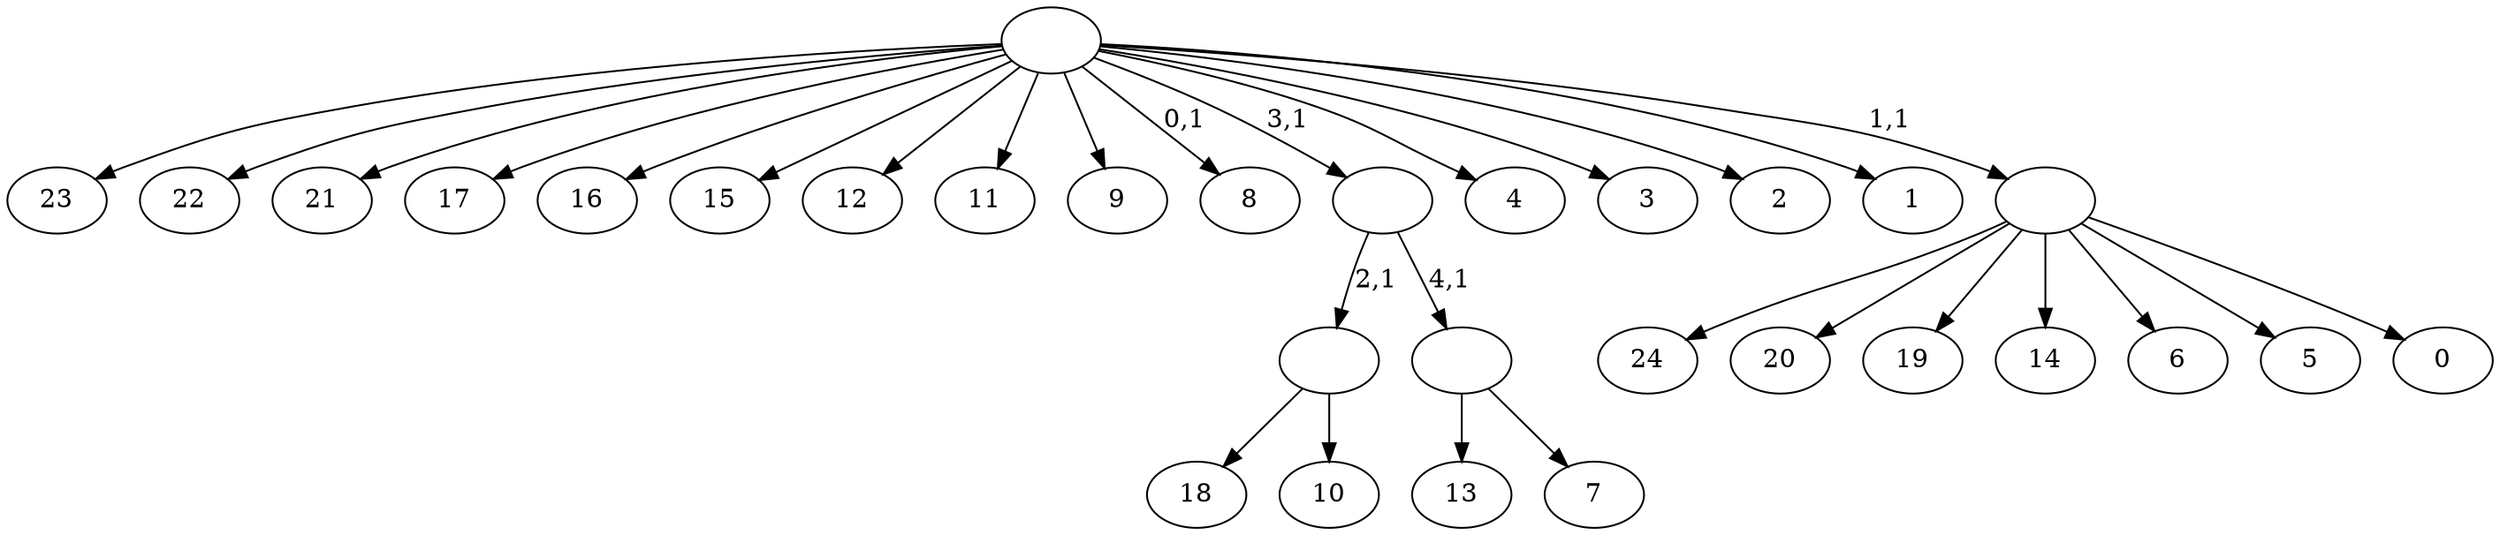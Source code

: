 digraph T {
	30 [label="24"]
	29 [label="23"]
	28 [label="22"]
	27 [label="21"]
	26 [label="20"]
	25 [label="19"]
	24 [label="18"]
	23 [label="17"]
	22 [label="16"]
	21 [label="15"]
	20 [label="14"]
	19 [label="13"]
	18 [label="12"]
	17 [label="11"]
	16 [label="10"]
	15 [label=""]
	14 [label="9"]
	13 [label="8"]
	11 [label="7"]
	10 [label=""]
	9 [label=""]
	8 [label="6"]
	7 [label="5"]
	6 [label="4"]
	5 [label="3"]
	4 [label="2"]
	3 [label="1"]
	2 [label="0"]
	1 [label=""]
	0 [label=""]
	15 -> 24 [label=""]
	15 -> 16 [label=""]
	10 -> 19 [label=""]
	10 -> 11 [label=""]
	9 -> 15 [label="2,1"]
	9 -> 10 [label="4,1"]
	1 -> 30 [label=""]
	1 -> 26 [label=""]
	1 -> 25 [label=""]
	1 -> 20 [label=""]
	1 -> 8 [label=""]
	1 -> 7 [label=""]
	1 -> 2 [label=""]
	0 -> 13 [label="0,1"]
	0 -> 29 [label=""]
	0 -> 28 [label=""]
	0 -> 27 [label=""]
	0 -> 23 [label=""]
	0 -> 22 [label=""]
	0 -> 21 [label=""]
	0 -> 18 [label=""]
	0 -> 17 [label=""]
	0 -> 14 [label=""]
	0 -> 9 [label="3,1"]
	0 -> 6 [label=""]
	0 -> 5 [label=""]
	0 -> 4 [label=""]
	0 -> 3 [label=""]
	0 -> 1 [label="1,1"]
}
